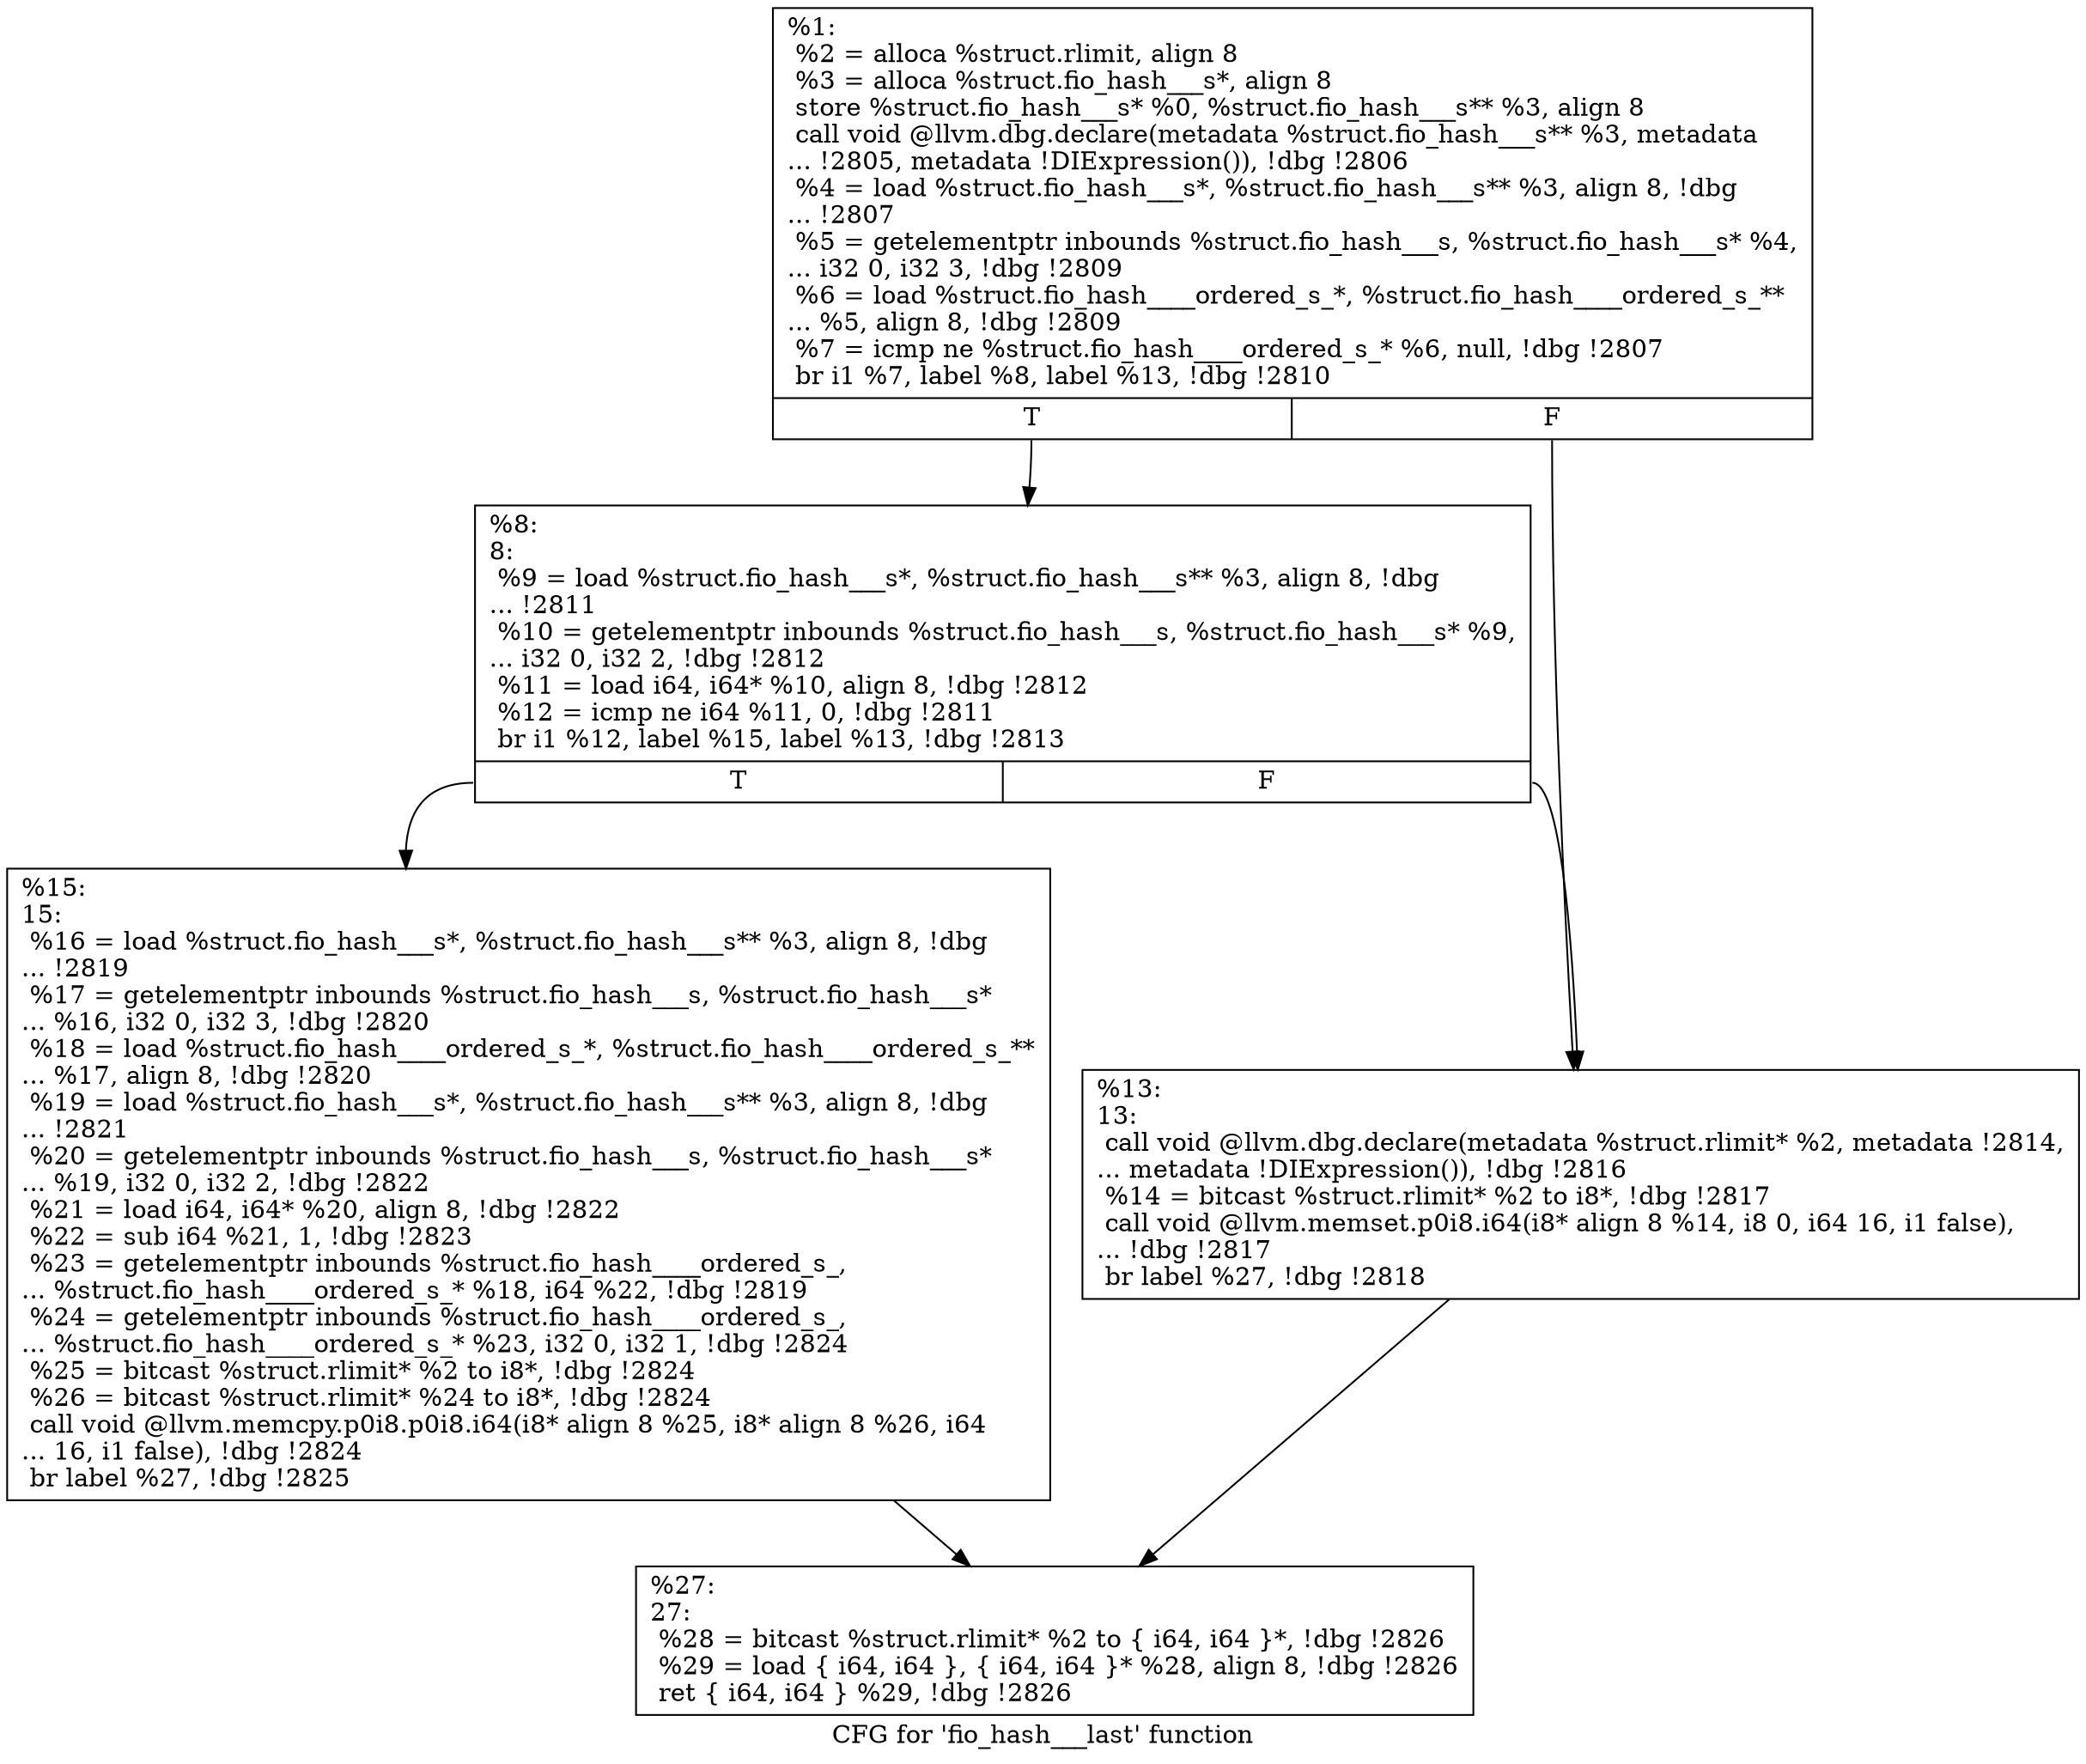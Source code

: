 digraph "CFG for 'fio_hash___last' function" {
	label="CFG for 'fio_hash___last' function";

	Node0x556851e797e0 [shape=record,label="{%1:\l  %2 = alloca %struct.rlimit, align 8\l  %3 = alloca %struct.fio_hash___s*, align 8\l  store %struct.fio_hash___s* %0, %struct.fio_hash___s** %3, align 8\l  call void @llvm.dbg.declare(metadata %struct.fio_hash___s** %3, metadata\l... !2805, metadata !DIExpression()), !dbg !2806\l  %4 = load %struct.fio_hash___s*, %struct.fio_hash___s** %3, align 8, !dbg\l... !2807\l  %5 = getelementptr inbounds %struct.fio_hash___s, %struct.fio_hash___s* %4,\l... i32 0, i32 3, !dbg !2809\l  %6 = load %struct.fio_hash____ordered_s_*, %struct.fio_hash____ordered_s_**\l... %5, align 8, !dbg !2809\l  %7 = icmp ne %struct.fio_hash____ordered_s_* %6, null, !dbg !2807\l  br i1 %7, label %8, label %13, !dbg !2810\l|{<s0>T|<s1>F}}"];
	Node0x556851e797e0:s0 -> Node0x556851e7cad0;
	Node0x556851e797e0:s1 -> Node0x556851e7cb20;
	Node0x556851e7cad0 [shape=record,label="{%8:\l8:                                                \l  %9 = load %struct.fio_hash___s*, %struct.fio_hash___s** %3, align 8, !dbg\l... !2811\l  %10 = getelementptr inbounds %struct.fio_hash___s, %struct.fio_hash___s* %9,\l... i32 0, i32 2, !dbg !2812\l  %11 = load i64, i64* %10, align 8, !dbg !2812\l  %12 = icmp ne i64 %11, 0, !dbg !2811\l  br i1 %12, label %15, label %13, !dbg !2813\l|{<s0>T|<s1>F}}"];
	Node0x556851e7cad0:s0 -> Node0x556851e7cb70;
	Node0x556851e7cad0:s1 -> Node0x556851e7cb20;
	Node0x556851e7cb20 [shape=record,label="{%13:\l13:                                               \l  call void @llvm.dbg.declare(metadata %struct.rlimit* %2, metadata !2814,\l... metadata !DIExpression()), !dbg !2816\l  %14 = bitcast %struct.rlimit* %2 to i8*, !dbg !2817\l  call void @llvm.memset.p0i8.i64(i8* align 8 %14, i8 0, i64 16, i1 false),\l... !dbg !2817\l  br label %27, !dbg !2818\l}"];
	Node0x556851e7cb20 -> Node0x556851e7cbc0;
	Node0x556851e7cb70 [shape=record,label="{%15:\l15:                                               \l  %16 = load %struct.fio_hash___s*, %struct.fio_hash___s** %3, align 8, !dbg\l... !2819\l  %17 = getelementptr inbounds %struct.fio_hash___s, %struct.fio_hash___s*\l... %16, i32 0, i32 3, !dbg !2820\l  %18 = load %struct.fio_hash____ordered_s_*, %struct.fio_hash____ordered_s_**\l... %17, align 8, !dbg !2820\l  %19 = load %struct.fio_hash___s*, %struct.fio_hash___s** %3, align 8, !dbg\l... !2821\l  %20 = getelementptr inbounds %struct.fio_hash___s, %struct.fio_hash___s*\l... %19, i32 0, i32 2, !dbg !2822\l  %21 = load i64, i64* %20, align 8, !dbg !2822\l  %22 = sub i64 %21, 1, !dbg !2823\l  %23 = getelementptr inbounds %struct.fio_hash____ordered_s_,\l... %struct.fio_hash____ordered_s_* %18, i64 %22, !dbg !2819\l  %24 = getelementptr inbounds %struct.fio_hash____ordered_s_,\l... %struct.fio_hash____ordered_s_* %23, i32 0, i32 1, !dbg !2824\l  %25 = bitcast %struct.rlimit* %2 to i8*, !dbg !2824\l  %26 = bitcast %struct.rlimit* %24 to i8*, !dbg !2824\l  call void @llvm.memcpy.p0i8.p0i8.i64(i8* align 8 %25, i8* align 8 %26, i64\l... 16, i1 false), !dbg !2824\l  br label %27, !dbg !2825\l}"];
	Node0x556851e7cb70 -> Node0x556851e7cbc0;
	Node0x556851e7cbc0 [shape=record,label="{%27:\l27:                                               \l  %28 = bitcast %struct.rlimit* %2 to \{ i64, i64 \}*, !dbg !2826\l  %29 = load \{ i64, i64 \}, \{ i64, i64 \}* %28, align 8, !dbg !2826\l  ret \{ i64, i64 \} %29, !dbg !2826\l}"];
}
